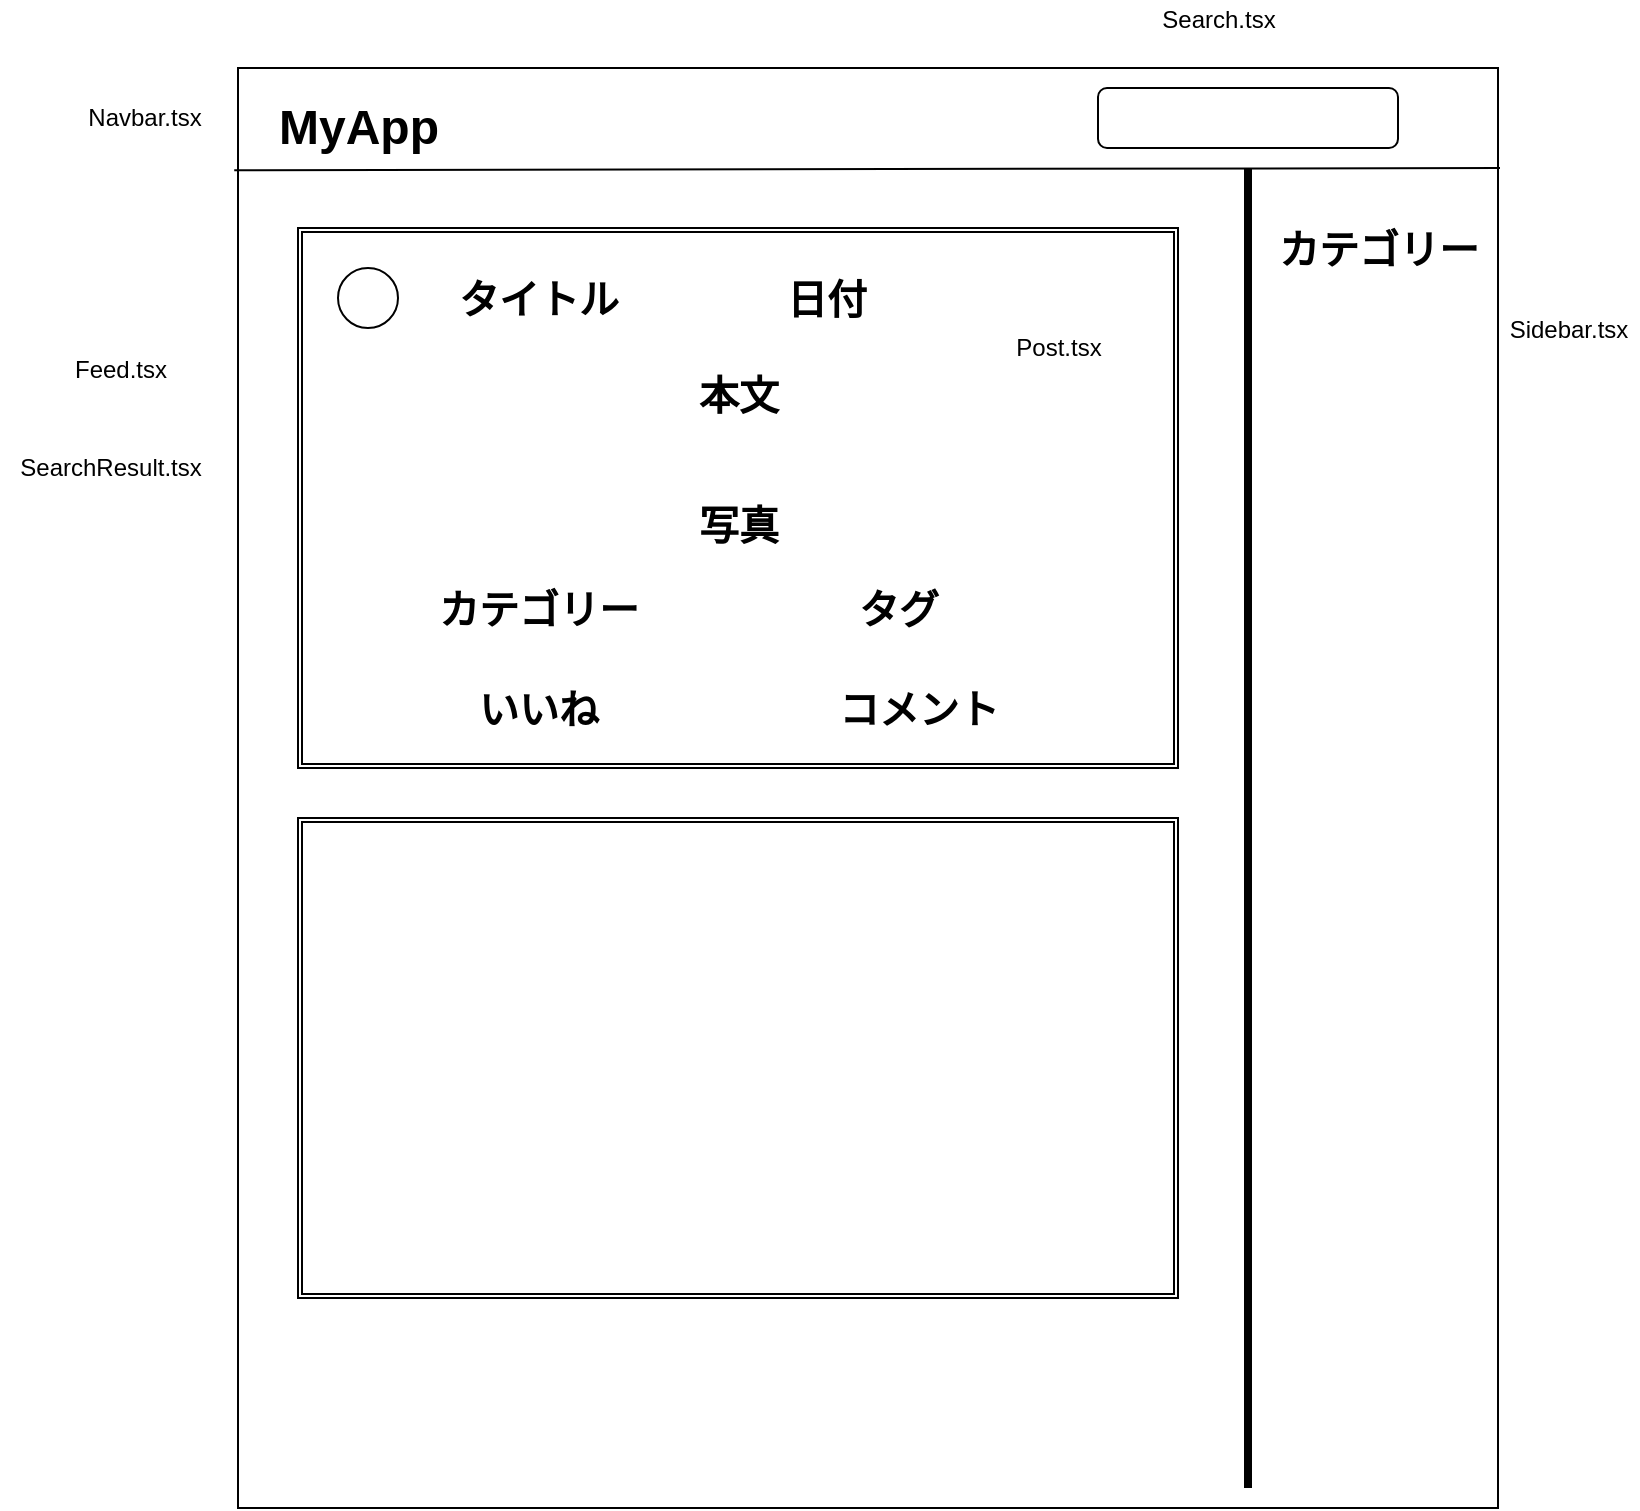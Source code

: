 <mxfile version="13.1.3" pages="2">
    <diagram id="6hGFLwfOUW9BJ-s0fimq" name="Page-1">
        <mxGraphModel dx="1109" dy="617" grid="1" gridSize="10" guides="1" tooltips="1" connect="1" arrows="1" fold="1" page="1" pageScale="1" pageWidth="827" pageHeight="1169" math="0" shadow="0">
            <root>
                <mxCell id="0"/>
                <mxCell id="1" parent="0"/>
                <mxCell id="2" value="" style="rounded=0;whiteSpace=wrap;html=1;" vertex="1" parent="1">
                    <mxGeometry x="120" y="60" width="630" height="720" as="geometry"/>
                </mxCell>
                <mxCell id="3" value="" style="endArrow=none;html=1;exitX=-0.003;exitY=0.071;exitDx=0;exitDy=0;exitPerimeter=0;" edge="1" parent="1" source="2">
                    <mxGeometry width="50" height="50" relative="1" as="geometry">
                        <mxPoint x="390" y="370" as="sourcePoint"/>
                        <mxPoint x="751" y="110" as="targetPoint"/>
                    </mxGeometry>
                </mxCell>
                <mxCell id="4" value="MyApp" style="text;strokeColor=none;fillColor=none;html=1;fontSize=24;fontStyle=1;verticalAlign=middle;align=center;" vertex="1" parent="1">
                    <mxGeometry x="130" y="70" width="100" height="40" as="geometry"/>
                </mxCell>
                <mxCell id="5" value="" style="rounded=1;whiteSpace=wrap;html=1;" vertex="1" parent="1">
                    <mxGeometry x="550" y="70" width="150" height="30" as="geometry"/>
                </mxCell>
                <mxCell id="7" value="" style="line;strokeWidth=4;html=1;perimeter=backbonePerimeter;points=[];outlineConnect=0;rotation=-90;" vertex="1" parent="1">
                    <mxGeometry x="295" y="435" width="660" height="10" as="geometry"/>
                </mxCell>
                <mxCell id="8" value="&lt;font style=&quot;font-size: 20px&quot;&gt;カテゴリー&lt;/font&gt;" style="text;strokeColor=none;fillColor=none;html=1;fontSize=24;fontStyle=1;verticalAlign=middle;align=center;" vertex="1" parent="1">
                    <mxGeometry x="640" y="130" width="100" height="40" as="geometry"/>
                </mxCell>
                <mxCell id="9" value="" style="shape=ext;double=1;rounded=0;whiteSpace=wrap;html=1;" vertex="1" parent="1">
                    <mxGeometry x="150" y="140" width="440" height="270" as="geometry"/>
                </mxCell>
                <mxCell id="10" value="" style="shape=ext;double=1;rounded=0;whiteSpace=wrap;html=1;" vertex="1" parent="1">
                    <mxGeometry x="150" y="435" width="440" height="240" as="geometry"/>
                </mxCell>
                <mxCell id="11" value="" style="ellipse;whiteSpace=wrap;html=1;aspect=fixed;" vertex="1" parent="1">
                    <mxGeometry x="170" y="160" width="30" height="30" as="geometry"/>
                </mxCell>
                <mxCell id="12" value="&lt;font style=&quot;font-size: 20px&quot;&gt;タイトル&lt;/font&gt;" style="text;strokeColor=none;fillColor=none;html=1;fontSize=24;fontStyle=1;verticalAlign=middle;align=center;" vertex="1" parent="1">
                    <mxGeometry x="220" y="155" width="100" height="40" as="geometry"/>
                </mxCell>
                <mxCell id="13" value="&lt;font style=&quot;font-size: 20px&quot;&gt;日付&lt;/font&gt;" style="text;strokeColor=none;fillColor=none;html=1;fontSize=24;fontStyle=1;verticalAlign=middle;align=center;" vertex="1" parent="1">
                    <mxGeometry x="364" y="155" width="100" height="40" as="geometry"/>
                </mxCell>
                <mxCell id="14" value="&lt;font style=&quot;font-size: 20px&quot;&gt;本文&lt;/font&gt;" style="text;strokeColor=none;fillColor=none;html=1;fontSize=24;fontStyle=1;verticalAlign=middle;align=center;" vertex="1" parent="1">
                    <mxGeometry x="220" y="195" width="300" height="55" as="geometry"/>
                </mxCell>
                <mxCell id="15" value="&lt;font style=&quot;font-size: 20px&quot;&gt;写真&lt;/font&gt;" style="text;strokeColor=none;fillColor=none;html=1;fontSize=24;fontStyle=1;verticalAlign=middle;align=center;" vertex="1" parent="1">
                    <mxGeometry x="220" y="260" width="300" height="55" as="geometry"/>
                </mxCell>
                <mxCell id="16" value="&lt;span style=&quot;font-size: 20px&quot;&gt;カテゴリー&lt;/span&gt;" style="text;strokeColor=none;fillColor=none;html=1;fontSize=24;fontStyle=1;verticalAlign=middle;align=center;" vertex="1" parent="1">
                    <mxGeometry x="220" y="310" width="100" height="40" as="geometry"/>
                </mxCell>
                <mxCell id="17" value="&lt;font style=&quot;font-size: 20px&quot;&gt;タグ&lt;/font&gt;" style="text;strokeColor=none;fillColor=none;html=1;fontSize=24;fontStyle=1;verticalAlign=middle;align=center;" vertex="1" parent="1">
                    <mxGeometry x="400" y="310" width="100" height="40" as="geometry"/>
                </mxCell>
                <mxCell id="20" value="&lt;span style=&quot;font-size: 20px&quot;&gt;いいね&lt;/span&gt;" style="text;strokeColor=none;fillColor=none;html=1;fontSize=24;fontStyle=1;verticalAlign=middle;align=center;" vertex="1" parent="1">
                    <mxGeometry x="220" y="360" width="100" height="40" as="geometry"/>
                </mxCell>
                <mxCell id="21" value="&lt;span style=&quot;font-size: 20px&quot;&gt;コメント&lt;/span&gt;" style="text;strokeColor=none;fillColor=none;html=1;fontSize=24;fontStyle=1;verticalAlign=middle;align=center;" vertex="1" parent="1">
                    <mxGeometry x="410" y="360" width="100" height="40" as="geometry"/>
                </mxCell>
                <mxCell id="22" value="&lt;span style=&quot;color: rgba(0 , 0 , 0 , 0) ; font-family: monospace ; font-size: 0px&quot;&gt;%3CmxGraphModel%3E%3Croot%3E%3CmxCell%20id%3D%220%22%2F%3E%3CmxCell%20id%3D%221%22%20parent%3D%220%22%2F%3E%3CmxCell%20id%3D%222%22%20value%3D%22MyApp%22%20style%3D%22text%3BstrokeColor%3Dnone%3BfillColor%3Dnone%3Bhtml%3D1%3BfontSize%3D24%3BfontStyle%3D1%3BverticalAlign%3Dmiddle%3Balign%3Dcenter%3B%22%20vertex%3D%221%22%20parent%3D%221%22%3E%3CmxGeometry%20x%3D%22130%22%20y%3D%2270%22%20width%3D%22100%22%20height%3D%2240%22%20as%3D%22geometry%22%2F%3E%3C%2FmxCell%3E%3C%2Froot%3E%3C%2FmxGraphModel%3E&lt;/span&gt;" style="text;html=1;align=center;verticalAlign=middle;resizable=0;points=[];autosize=1;" vertex="1" parent="1">
                    <mxGeometry x="46" y="84" width="20" height="20" as="geometry"/>
                </mxCell>
                <mxCell id="23" value="Navbar.tsx" style="text;html=1;align=center;verticalAlign=middle;resizable=0;points=[];autosize=1;" vertex="1" parent="1">
                    <mxGeometry x="38" y="75" width="70" height="20" as="geometry"/>
                </mxCell>
                <mxCell id="24" value="Feed.tsx" style="text;html=1;align=center;verticalAlign=middle;resizable=0;points=[];autosize=1;" vertex="1" parent="1">
                    <mxGeometry x="31" y="201" width="60" height="20" as="geometry"/>
                </mxCell>
                <mxCell id="25" value="Sidebar.tsx" style="text;html=1;align=center;verticalAlign=middle;resizable=0;points=[];autosize=1;" vertex="1" parent="1">
                    <mxGeometry x="750" y="181" width="70" height="20" as="geometry"/>
                </mxCell>
                <mxCell id="26" value="Search.tsx" style="text;html=1;align=center;verticalAlign=middle;resizable=0;points=[];autosize=1;" vertex="1" parent="1">
                    <mxGeometry x="575" y="26" width="70" height="20" as="geometry"/>
                </mxCell>
                <mxCell id="27" value="SearchResult.tsx" style="text;html=1;align=center;verticalAlign=middle;resizable=0;points=[];autosize=1;" vertex="1" parent="1">
                    <mxGeometry x="1" y="250" width="110" height="20" as="geometry"/>
                </mxCell>
                <mxCell id="28" value="Post.tsx" style="text;html=1;align=center;verticalAlign=middle;resizable=0;points=[];autosize=1;" vertex="1" parent="1">
                    <mxGeometry x="500" y="190" width="60" height="20" as="geometry"/>
                </mxCell>
            </root>
        </mxGraphModel>
    </diagram>
    <diagram id="v5EURpU-adpQshABeyev" name="ページ2">
        <mxGraphModel dx="1109" dy="617" grid="1" gridSize="10" guides="1" tooltips="1" connect="1" arrows="1" fold="1" page="1" pageScale="1" pageWidth="827" pageHeight="1169" math="0" shadow="0">
            <root>
                <mxCell id="2ACsRaD_tDO9utjJCrBz-0"/>
                <mxCell id="2ACsRaD_tDO9utjJCrBz-1" parent="2ACsRaD_tDO9utjJCrBz-0"/>
                <mxCell id="hGtynQGdsSljNmK1g5UJ-0" value="&lt;span style=&quot;color: rgba(0 , 0 , 0 , 0) ; font-family: monospace ; font-size: 0px&quot;&gt;%3CmxGraphModel%3E%3Croot%3E%3CmxCell%20id%3D%220%22%2F%3E%3CmxCell%20id%3D%221%22%20parent%3D%220%22%2F%3E%3CmxCell%20id%3D%222%22%20value%3D%22%22%20style%3D%22rounded%3D1%3BwhiteSpace%3Dwrap%3Bhtml%3D1%3B%22%20vertex%3D%221%22%20parent%3D%221%22%3E%3CmxGeometry%20x%3D%22530%22%20y%3D%22300%22%20width%3D%22180%22%20height%3D%2230%22%20as%3D%22geometry%22%2F%3E%3C%2FmxCell%3E%3C%2Froot%3E%3C%2FmxGraphModel%3E&lt;/span&gt;" style="rounded=0;whiteSpace=wrap;html=1;" vertex="1" parent="2ACsRaD_tDO9utjJCrBz-1">
                    <mxGeometry x="120" y="60" width="630" height="720" as="geometry"/>
                </mxCell>
                <mxCell id="_4lKEGqVtXtnVfFtU_vD-0" value="" style="endArrow=none;html=1;exitX=-0.003;exitY=0.071;exitDx=0;exitDy=0;exitPerimeter=0;" edge="1" parent="2ACsRaD_tDO9utjJCrBz-1">
                    <mxGeometry width="50" height="50" relative="1" as="geometry">
                        <mxPoint x="118.11" y="111.12" as="sourcePoint"/>
                        <mxPoint x="751" y="110" as="targetPoint"/>
                    </mxGeometry>
                </mxCell>
                <mxCell id="UJ4joCNrXqxYd-iZKgzi-0" value="MyApp" style="text;strokeColor=none;fillColor=none;html=1;fontSize=24;fontStyle=1;verticalAlign=middle;align=center;" vertex="1" parent="2ACsRaD_tDO9utjJCrBz-1">
                    <mxGeometry x="130" y="70" width="100" height="40" as="geometry"/>
                </mxCell>
                <mxCell id="Xw7NExxff_AuGHh8YfhY-0" value="" style="line;strokeWidth=4;html=1;perimeter=backbonePerimeter;points=[];outlineConnect=0;rotation=-90;" vertex="1" parent="2ACsRaD_tDO9utjJCrBz-1">
                    <mxGeometry x="160" y="435" width="660" height="10" as="geometry"/>
                </mxCell>
                <mxCell id="Xw7NExxff_AuGHh8YfhY-1" value="" style="rounded=1;whiteSpace=wrap;html=1;" vertex="1" parent="2ACsRaD_tDO9utjJCrBz-1">
                    <mxGeometry x="530" y="230" width="180" height="30" as="geometry"/>
                </mxCell>
                <mxCell id="Xw7NExxff_AuGHh8YfhY-3" value="" style="rounded=1;whiteSpace=wrap;html=1;" vertex="1" parent="2ACsRaD_tDO9utjJCrBz-1">
                    <mxGeometry x="530" y="300" width="180" height="30" as="geometry"/>
                </mxCell>
                <mxCell id="Xw7NExxff_AuGHh8YfhY-4" value="Login" style="rounded=1;whiteSpace=wrap;html=1;" vertex="1" parent="2ACsRaD_tDO9utjJCrBz-1">
                    <mxGeometry x="530" y="380" width="180" height="30" as="geometry"/>
                </mxCell>
                <mxCell id="Xw7NExxff_AuGHh8YfhY-5" value="Auth.tsx" style="text;html=1;align=center;verticalAlign=middle;resizable=0;points=[];autosize=1;" vertex="1" parent="2ACsRaD_tDO9utjJCrBz-1">
                    <mxGeometry x="590" y="160" width="60" height="20" as="geometry"/>
                </mxCell>
            </root>
        </mxGraphModel>
    </diagram>
</mxfile>
